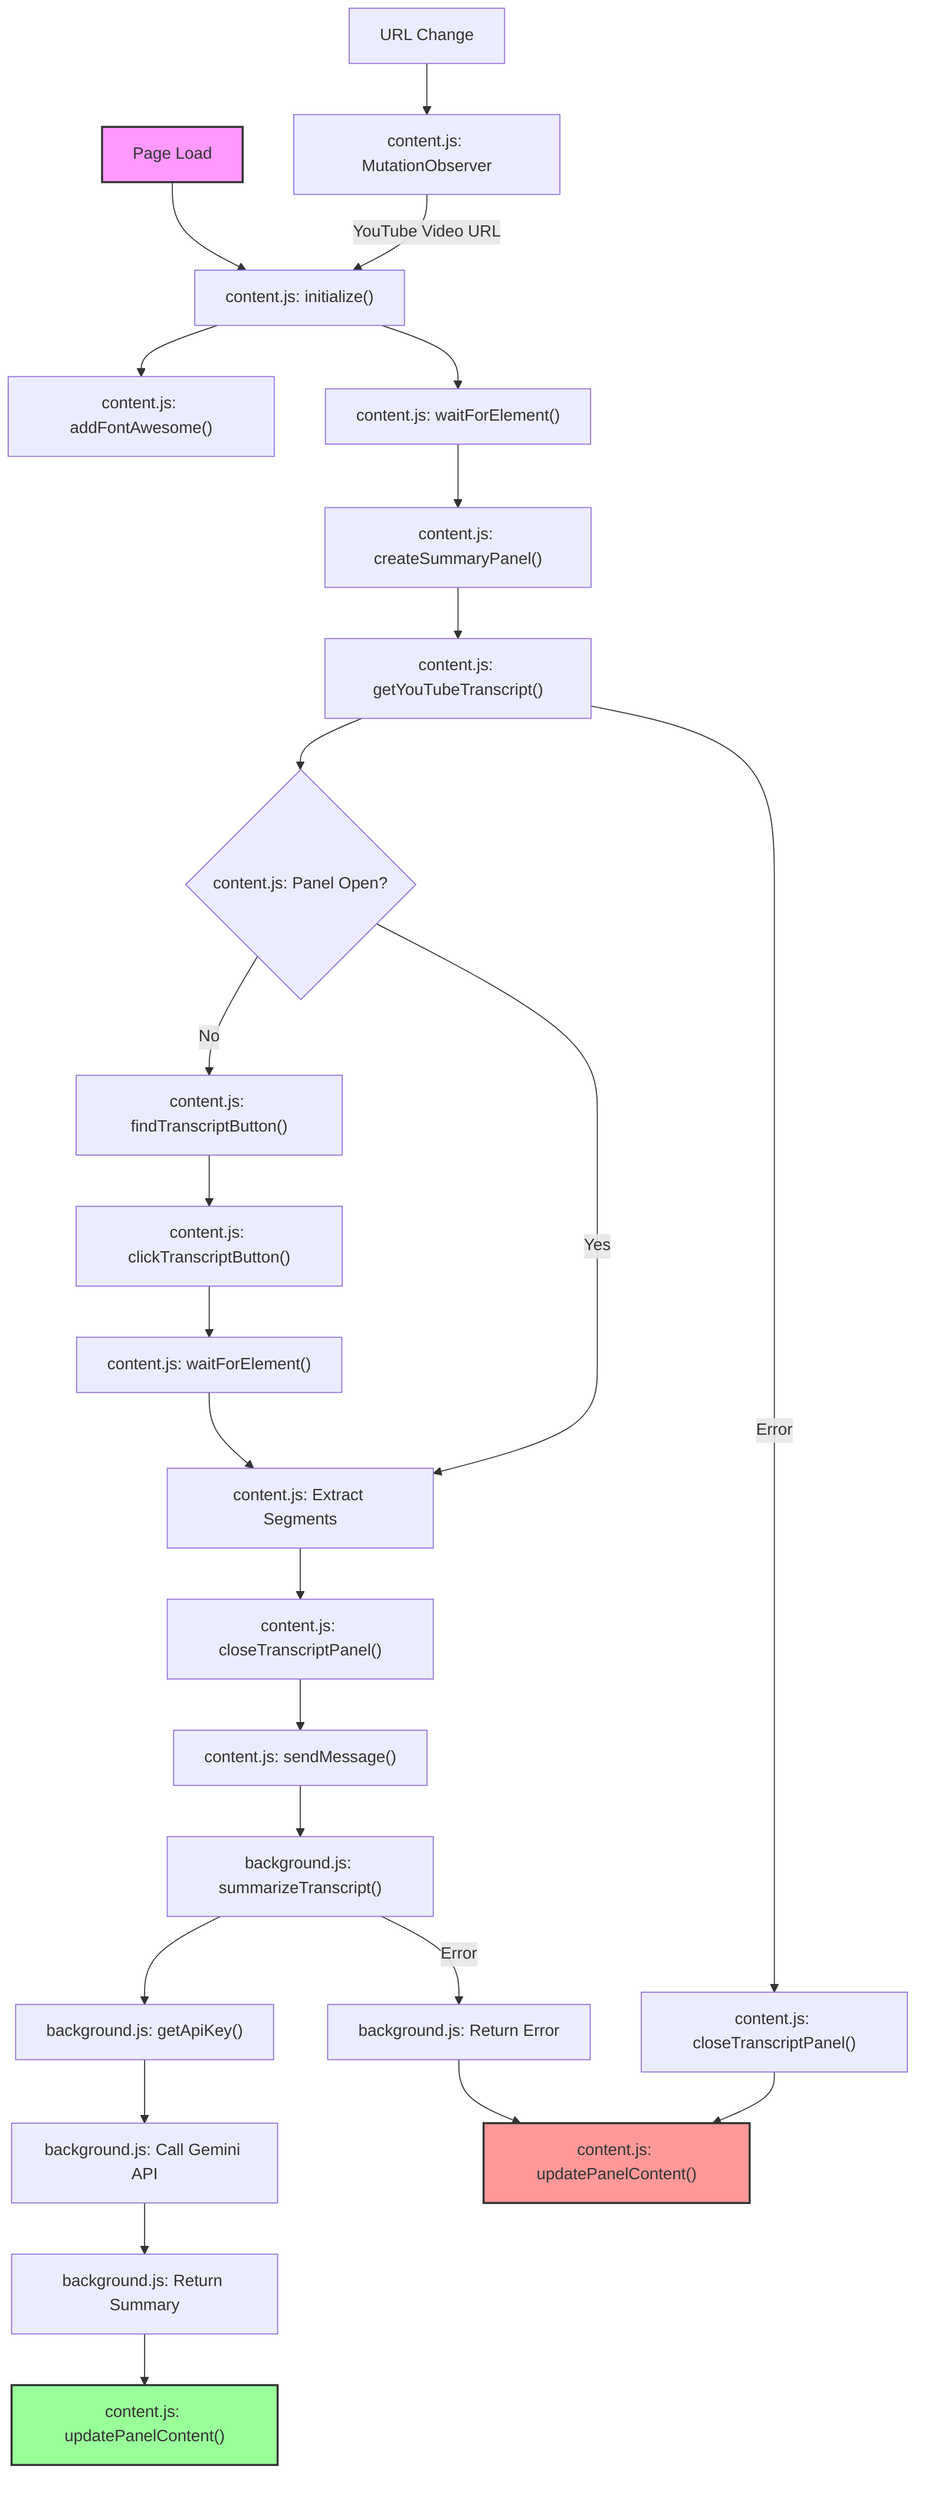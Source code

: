 graph TD
    A["Page Load"] --> B["content.js: initialize()"]
    
    B --> C["content.js: addFontAwesome()"]
    B --> D["content.js: waitForElement()"]
    D --> E["content.js: createSummaryPanel()"]
    E --> F["content.js: getYouTubeTranscript()"]
    
    F --> G{"content.js: Panel Open?"}
    G -->|No| H["content.js: findTranscriptButton()"]
    H --> I["content.js: clickTranscriptButton()"]
    I --> J["content.js: waitForElement()"]
    G -->|Yes| K["content.js: Extract Segments"]
    J --> K
    K --> L["content.js: closeTranscriptPanel()"]
    
    L --> M["content.js: sendMessage()"]
    M --> N["background.js: summarizeTranscript()"]
    N --> O["background.js: getApiKey()"]
    O --> P["background.js: Call Gemini API"]
    P --> Q["background.js: Return Summary"]
    Q --> R["content.js: updatePanelContent()"]
    
    F -->|Error| S["content.js: closeTranscriptPanel()"]
    S --> T["content.js: updatePanelContent()"]
    N -->|Error| U["background.js: Return Error"]
    U --> T

    V["URL Change"] --> W["content.js: MutationObserver"]
    W -->|YouTube Video URL| B

    classDef start fill:#f9f,stroke:#333,stroke-width:2px
    classDef success fill:#9f9,stroke:#333,stroke-width:2px
    classDef error fill:#f99,stroke:#333,stroke-width:2px
    
    class A start
    class R success
    class T error